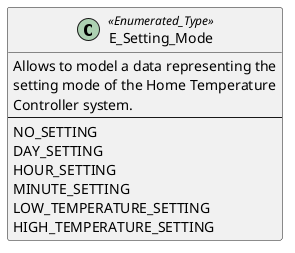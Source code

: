 @startuml

class E_Setting_Mode <<Enumerated_Type>>
{
  Allows to model a data representing the
  setting mode of the Home Temperature
  Controller system.
  --
  NO_SETTING
  DAY_SETTING
  HOUR_SETTING
  MINUTE_SETTING
  LOW_TEMPERATURE_SETTING
  HIGH_TEMPERATURE_SETTING
}
  
@enduml